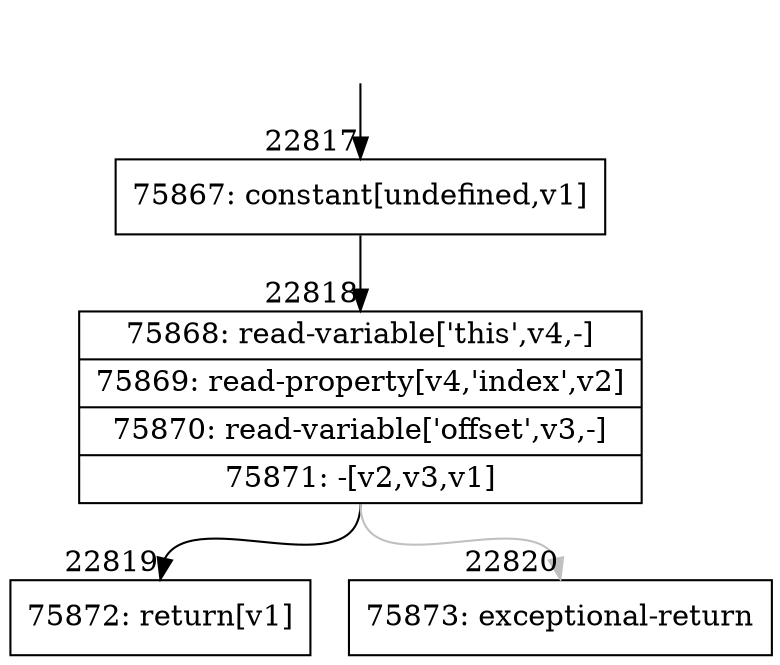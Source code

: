 digraph {
rankdir="TD"
BB_entry1987[shape=none,label=""];
BB_entry1987 -> BB22817 [tailport=s, headport=n, headlabel="    22817"]
BB22817 [shape=record label="{75867: constant[undefined,v1]}" ] 
BB22817 -> BB22818 [tailport=s, headport=n, headlabel="      22818"]
BB22818 [shape=record label="{75868: read-variable['this',v4,-]|75869: read-property[v4,'index',v2]|75870: read-variable['offset',v3,-]|75871: -[v2,v3,v1]}" ] 
BB22818 -> BB22819 [tailport=s, headport=n, headlabel="      22819"]
BB22818 -> BB22820 [tailport=s, headport=n, color=gray, headlabel="      22820"]
BB22819 [shape=record label="{75872: return[v1]}" ] 
BB22820 [shape=record label="{75873: exceptional-return}" ] 
//#$~ 42927
}
